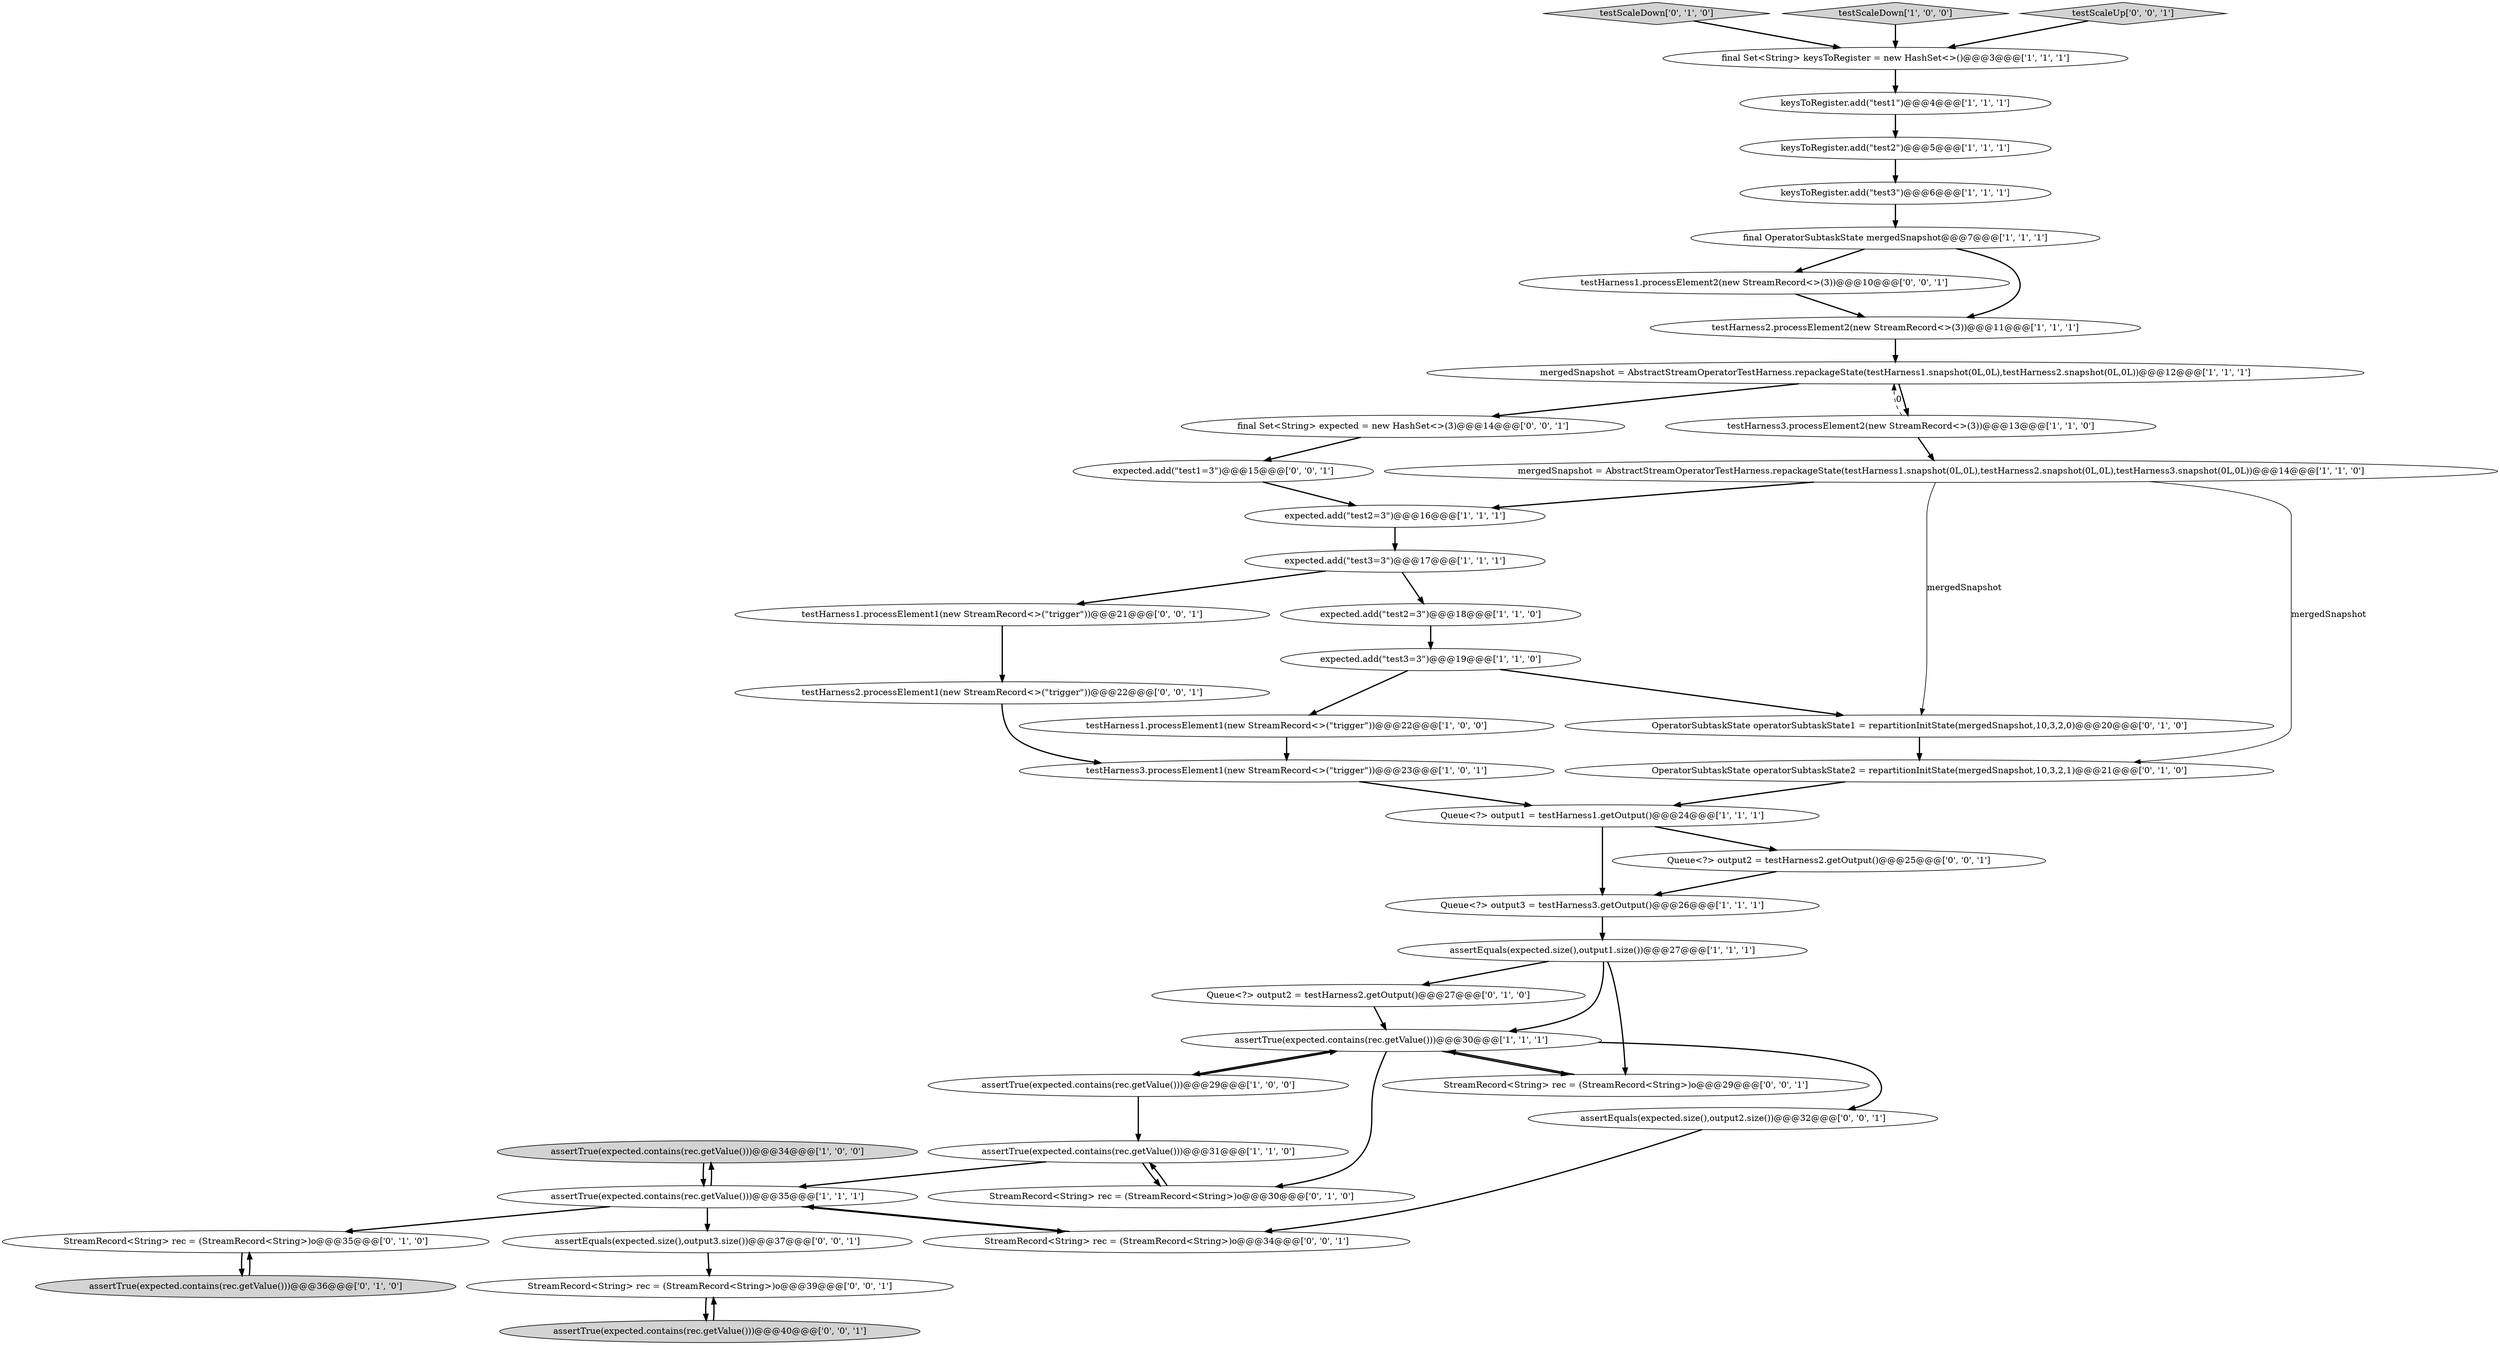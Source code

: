 digraph {
8 [style = filled, label = "assertTrue(expected.contains(rec.getValue()))@@@34@@@['1', '0', '0']", fillcolor = lightgray, shape = ellipse image = "AAA0AAABBB1BBB"];
33 [style = filled, label = "StreamRecord<String> rec = (StreamRecord<String>)o@@@29@@@['0', '0', '1']", fillcolor = white, shape = ellipse image = "AAA0AAABBB3BBB"];
35 [style = filled, label = "testHarness1.processElement2(new StreamRecord<>(3))@@@10@@@['0', '0', '1']", fillcolor = white, shape = ellipse image = "AAA0AAABBB3BBB"];
26 [style = filled, label = "OperatorSubtaskState operatorSubtaskState2 = repartitionInitState(mergedSnapshot,10,3,2,1)@@@21@@@['0', '1', '0']", fillcolor = white, shape = ellipse image = "AAA0AAABBB2BBB"];
25 [style = filled, label = "testScaleDown['0', '1', '0']", fillcolor = lightgray, shape = diamond image = "AAA0AAABBB2BBB"];
23 [style = filled, label = "assertTrue(expected.contains(rec.getValue()))@@@29@@@['1', '0', '0']", fillcolor = white, shape = ellipse image = "AAA0AAABBB1BBB"];
43 [style = filled, label = "testHarness2.processElement1(new StreamRecord<>(\"trigger\"))@@@22@@@['0', '0', '1']", fillcolor = white, shape = ellipse image = "AAA0AAABBB3BBB"];
12 [style = filled, label = "assertTrue(expected.contains(rec.getValue()))@@@35@@@['1', '1', '1']", fillcolor = white, shape = ellipse image = "AAA0AAABBB1BBB"];
2 [style = filled, label = "expected.add(\"test2=3\")@@@18@@@['1', '1', '0']", fillcolor = white, shape = ellipse image = "AAA0AAABBB1BBB"];
24 [style = filled, label = "OperatorSubtaskState operatorSubtaskState1 = repartitionInitState(mergedSnapshot,10,3,2,0)@@@20@@@['0', '1', '0']", fillcolor = white, shape = ellipse image = "AAA0AAABBB2BBB"];
14 [style = filled, label = "expected.add(\"test3=3\")@@@19@@@['1', '1', '0']", fillcolor = white, shape = ellipse image = "AAA0AAABBB1BBB"];
13 [style = filled, label = "Queue<?> output3 = testHarness3.getOutput()@@@26@@@['1', '1', '1']", fillcolor = white, shape = ellipse image = "AAA0AAABBB1BBB"];
29 [style = filled, label = "StreamRecord<String> rec = (StreamRecord<String>)o@@@30@@@['0', '1', '0']", fillcolor = white, shape = ellipse image = "AAA0AAABBB2BBB"];
34 [style = filled, label = "assertEquals(expected.size(),output2.size())@@@32@@@['0', '0', '1']", fillcolor = white, shape = ellipse image = "AAA0AAABBB3BBB"];
28 [style = filled, label = "Queue<?> output2 = testHarness2.getOutput()@@@27@@@['0', '1', '0']", fillcolor = white, shape = ellipse image = "AAA0AAABBB2BBB"];
37 [style = filled, label = "testHarness1.processElement1(new StreamRecord<>(\"trigger\"))@@@21@@@['0', '0', '1']", fillcolor = white, shape = ellipse image = "AAA0AAABBB3BBB"];
30 [style = filled, label = "assertTrue(expected.contains(rec.getValue()))@@@36@@@['0', '1', '0']", fillcolor = lightgray, shape = ellipse image = "AAA0AAABBB2BBB"];
22 [style = filled, label = "assertTrue(expected.contains(rec.getValue()))@@@30@@@['1', '1', '1']", fillcolor = white, shape = ellipse image = "AAA0AAABBB1BBB"];
11 [style = filled, label = "keysToRegister.add(\"test1\")@@@4@@@['1', '1', '1']", fillcolor = white, shape = ellipse image = "AAA0AAABBB1BBB"];
41 [style = filled, label = "StreamRecord<String> rec = (StreamRecord<String>)o@@@39@@@['0', '0', '1']", fillcolor = white, shape = ellipse image = "AAA0AAABBB3BBB"];
38 [style = filled, label = "StreamRecord<String> rec = (StreamRecord<String>)o@@@34@@@['0', '0', '1']", fillcolor = white, shape = ellipse image = "AAA0AAABBB3BBB"];
1 [style = filled, label = "testHarness3.processElement2(new StreamRecord<>(3))@@@13@@@['1', '1', '0']", fillcolor = white, shape = ellipse image = "AAA0AAABBB1BBB"];
17 [style = filled, label = "testScaleDown['1', '0', '0']", fillcolor = lightgray, shape = diamond image = "AAA0AAABBB1BBB"];
18 [style = filled, label = "testHarness1.processElement1(new StreamRecord<>(\"trigger\"))@@@22@@@['1', '0', '0']", fillcolor = white, shape = ellipse image = "AAA0AAABBB1BBB"];
7 [style = filled, label = "testHarness3.processElement1(new StreamRecord<>(\"trigger\"))@@@23@@@['1', '0', '1']", fillcolor = white, shape = ellipse image = "AAA0AAABBB1BBB"];
21 [style = filled, label = "mergedSnapshot = AbstractStreamOperatorTestHarness.repackageState(testHarness1.snapshot(0L,0L),testHarness2.snapshot(0L,0L))@@@12@@@['1', '1', '1']", fillcolor = white, shape = ellipse image = "AAA0AAABBB1BBB"];
27 [style = filled, label = "StreamRecord<String> rec = (StreamRecord<String>)o@@@35@@@['0', '1', '0']", fillcolor = white, shape = ellipse image = "AAA0AAABBB2BBB"];
32 [style = filled, label = "expected.add(\"test1=3\")@@@15@@@['0', '0', '1']", fillcolor = white, shape = ellipse image = "AAA0AAABBB3BBB"];
4 [style = filled, label = "Queue<?> output1 = testHarness1.getOutput()@@@24@@@['1', '1', '1']", fillcolor = white, shape = ellipse image = "AAA0AAABBB1BBB"];
40 [style = filled, label = "assertEquals(expected.size(),output3.size())@@@37@@@['0', '0', '1']", fillcolor = white, shape = ellipse image = "AAA0AAABBB3BBB"];
3 [style = filled, label = "assertTrue(expected.contains(rec.getValue()))@@@31@@@['1', '1', '0']", fillcolor = white, shape = ellipse image = "AAA0AAABBB1BBB"];
5 [style = filled, label = "keysToRegister.add(\"test2\")@@@5@@@['1', '1', '1']", fillcolor = white, shape = ellipse image = "AAA0AAABBB1BBB"];
20 [style = filled, label = "mergedSnapshot = AbstractStreamOperatorTestHarness.repackageState(testHarness1.snapshot(0L,0L),testHarness2.snapshot(0L,0L),testHarness3.snapshot(0L,0L))@@@14@@@['1', '1', '0']", fillcolor = white, shape = ellipse image = "AAA0AAABBB1BBB"];
16 [style = filled, label = "final Set<String> keysToRegister = new HashSet<>()@@@3@@@['1', '1', '1']", fillcolor = white, shape = ellipse image = "AAA0AAABBB1BBB"];
10 [style = filled, label = "expected.add(\"test3=3\")@@@17@@@['1', '1', '1']", fillcolor = white, shape = ellipse image = "AAA0AAABBB1BBB"];
0 [style = filled, label = "final OperatorSubtaskState mergedSnapshot@@@7@@@['1', '1', '1']", fillcolor = white, shape = ellipse image = "AAA0AAABBB1BBB"];
6 [style = filled, label = "keysToRegister.add(\"test3\")@@@6@@@['1', '1', '1']", fillcolor = white, shape = ellipse image = "AAA0AAABBB1BBB"];
19 [style = filled, label = "assertEquals(expected.size(),output1.size())@@@27@@@['1', '1', '1']", fillcolor = white, shape = ellipse image = "AAA0AAABBB1BBB"];
9 [style = filled, label = "testHarness2.processElement2(new StreamRecord<>(3))@@@11@@@['1', '1', '1']", fillcolor = white, shape = ellipse image = "AAA0AAABBB1BBB"];
39 [style = filled, label = "Queue<?> output2 = testHarness2.getOutput()@@@25@@@['0', '0', '1']", fillcolor = white, shape = ellipse image = "AAA0AAABBB3BBB"];
31 [style = filled, label = "final Set<String> expected = new HashSet<>(3)@@@14@@@['0', '0', '1']", fillcolor = white, shape = ellipse image = "AAA0AAABBB3BBB"];
42 [style = filled, label = "testScaleUp['0', '0', '1']", fillcolor = lightgray, shape = diamond image = "AAA0AAABBB3BBB"];
36 [style = filled, label = "assertTrue(expected.contains(rec.getValue()))@@@40@@@['0', '0', '1']", fillcolor = lightgray, shape = ellipse image = "AAA0AAABBB3BBB"];
15 [style = filled, label = "expected.add(\"test2=3\")@@@16@@@['1', '1', '1']", fillcolor = white, shape = ellipse image = "AAA0AAABBB1BBB"];
3->29 [style = bold, label=""];
23->3 [style = bold, label=""];
23->22 [style = bold, label=""];
22->29 [style = bold, label=""];
12->27 [style = bold, label=""];
10->37 [style = bold, label=""];
29->3 [style = bold, label=""];
10->2 [style = bold, label=""];
8->12 [style = bold, label=""];
14->18 [style = bold, label=""];
13->19 [style = bold, label=""];
19->28 [style = bold, label=""];
0->35 [style = bold, label=""];
39->13 [style = bold, label=""];
37->43 [style = bold, label=""];
22->33 [style = bold, label=""];
6->0 [style = bold, label=""];
20->15 [style = bold, label=""];
4->39 [style = bold, label=""];
0->9 [style = bold, label=""];
19->22 [style = bold, label=""];
1->21 [style = dashed, label="0"];
14->24 [style = bold, label=""];
9->21 [style = bold, label=""];
26->4 [style = bold, label=""];
41->36 [style = bold, label=""];
20->24 [style = solid, label="mergedSnapshot"];
31->32 [style = bold, label=""];
19->33 [style = bold, label=""];
38->12 [style = bold, label=""];
12->38 [style = bold, label=""];
34->38 [style = bold, label=""];
30->27 [style = bold, label=""];
36->41 [style = bold, label=""];
28->22 [style = bold, label=""];
33->22 [style = bold, label=""];
25->16 [style = bold, label=""];
40->41 [style = bold, label=""];
22->34 [style = bold, label=""];
3->12 [style = bold, label=""];
7->4 [style = bold, label=""];
27->30 [style = bold, label=""];
4->13 [style = bold, label=""];
20->26 [style = solid, label="mergedSnapshot"];
2->14 [style = bold, label=""];
21->1 [style = bold, label=""];
22->23 [style = bold, label=""];
1->20 [style = bold, label=""];
43->7 [style = bold, label=""];
35->9 [style = bold, label=""];
16->11 [style = bold, label=""];
12->8 [style = bold, label=""];
17->16 [style = bold, label=""];
15->10 [style = bold, label=""];
24->26 [style = bold, label=""];
21->31 [style = bold, label=""];
32->15 [style = bold, label=""];
42->16 [style = bold, label=""];
5->6 [style = bold, label=""];
11->5 [style = bold, label=""];
12->40 [style = bold, label=""];
18->7 [style = bold, label=""];
}

